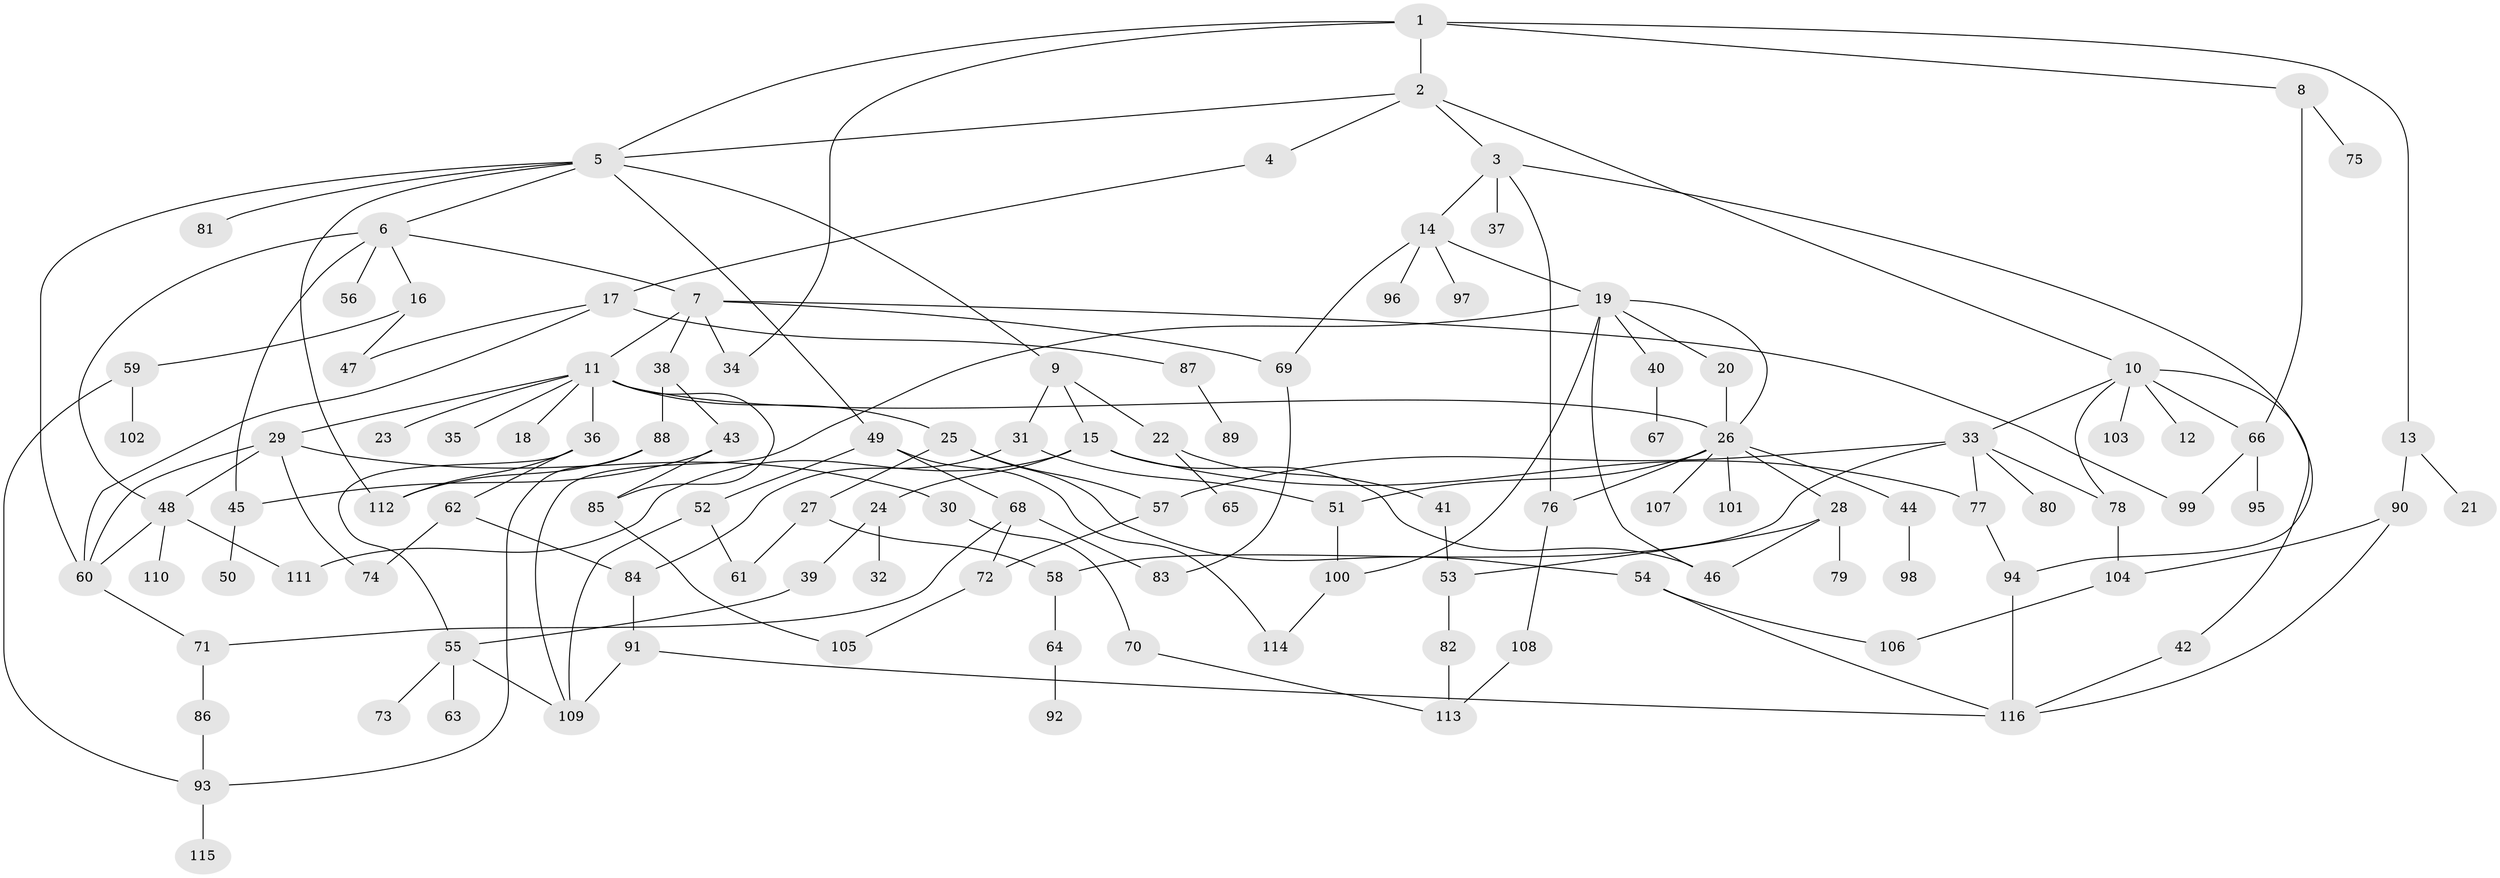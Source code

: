 // coarse degree distribution, {5: 0.10526315789473684, 6: 0.10526315789473684, 9: 0.013157894736842105, 7: 0.02631578947368421, 2: 0.13157894736842105, 10: 0.013157894736842105, 3: 0.19736842105263158, 1: 0.2894736842105263, 8: 0.013157894736842105, 4: 0.10526315789473684}
// Generated by graph-tools (version 1.1) at 2025/23/03/03/25 07:23:33]
// undirected, 116 vertices, 165 edges
graph export_dot {
graph [start="1"]
  node [color=gray90,style=filled];
  1;
  2;
  3;
  4;
  5;
  6;
  7;
  8;
  9;
  10;
  11;
  12;
  13;
  14;
  15;
  16;
  17;
  18;
  19;
  20;
  21;
  22;
  23;
  24;
  25;
  26;
  27;
  28;
  29;
  30;
  31;
  32;
  33;
  34;
  35;
  36;
  37;
  38;
  39;
  40;
  41;
  42;
  43;
  44;
  45;
  46;
  47;
  48;
  49;
  50;
  51;
  52;
  53;
  54;
  55;
  56;
  57;
  58;
  59;
  60;
  61;
  62;
  63;
  64;
  65;
  66;
  67;
  68;
  69;
  70;
  71;
  72;
  73;
  74;
  75;
  76;
  77;
  78;
  79;
  80;
  81;
  82;
  83;
  84;
  85;
  86;
  87;
  88;
  89;
  90;
  91;
  92;
  93;
  94;
  95;
  96;
  97;
  98;
  99;
  100;
  101;
  102;
  103;
  104;
  105;
  106;
  107;
  108;
  109;
  110;
  111;
  112;
  113;
  114;
  115;
  116;
  1 -- 2;
  1 -- 8;
  1 -- 13;
  1 -- 34;
  1 -- 5;
  2 -- 3;
  2 -- 4;
  2 -- 5;
  2 -- 10;
  3 -- 14;
  3 -- 37;
  3 -- 76;
  3 -- 94;
  4 -- 17;
  5 -- 6;
  5 -- 9;
  5 -- 49;
  5 -- 81;
  5 -- 112;
  5 -- 60;
  6 -- 7;
  6 -- 16;
  6 -- 45;
  6 -- 48;
  6 -- 56;
  7 -- 11;
  7 -- 38;
  7 -- 69;
  7 -- 99;
  7 -- 34;
  8 -- 75;
  8 -- 66;
  9 -- 15;
  9 -- 22;
  9 -- 31;
  10 -- 12;
  10 -- 33;
  10 -- 42;
  10 -- 66;
  10 -- 78;
  10 -- 103;
  11 -- 18;
  11 -- 23;
  11 -- 25;
  11 -- 26;
  11 -- 29;
  11 -- 35;
  11 -- 36;
  11 -- 85;
  13 -- 21;
  13 -- 90;
  14 -- 19;
  14 -- 69;
  14 -- 96;
  14 -- 97;
  15 -- 24;
  15 -- 46;
  15 -- 111;
  15 -- 77;
  16 -- 59;
  16 -- 47;
  17 -- 47;
  17 -- 87;
  17 -- 60;
  19 -- 20;
  19 -- 40;
  19 -- 100;
  19 -- 109;
  19 -- 26;
  19 -- 46;
  20 -- 26;
  22 -- 41;
  22 -- 65;
  24 -- 32;
  24 -- 39;
  25 -- 27;
  25 -- 54;
  25 -- 57;
  26 -- 28;
  26 -- 44;
  26 -- 76;
  26 -- 101;
  26 -- 107;
  26 -- 51;
  27 -- 58;
  27 -- 61;
  28 -- 53;
  28 -- 79;
  28 -- 46;
  29 -- 30;
  29 -- 60;
  29 -- 48;
  29 -- 74;
  30 -- 70;
  31 -- 51;
  31 -- 84;
  33 -- 57;
  33 -- 77;
  33 -- 80;
  33 -- 78;
  33 -- 58;
  36 -- 55;
  36 -- 62;
  36 -- 112;
  38 -- 43;
  38 -- 88;
  39 -- 55;
  40 -- 67;
  41 -- 53;
  42 -- 116;
  43 -- 45;
  43 -- 85;
  44 -- 98;
  45 -- 50;
  48 -- 110;
  48 -- 111;
  48 -- 60;
  49 -- 52;
  49 -- 68;
  49 -- 114;
  51 -- 100;
  52 -- 109;
  52 -- 61;
  53 -- 82;
  54 -- 106;
  54 -- 116;
  55 -- 63;
  55 -- 73;
  55 -- 109;
  57 -- 72;
  58 -- 64;
  59 -- 102;
  59 -- 93;
  60 -- 71;
  62 -- 74;
  62 -- 84;
  64 -- 92;
  66 -- 95;
  66 -- 99;
  68 -- 71;
  68 -- 72;
  68 -- 83;
  69 -- 83;
  70 -- 113;
  71 -- 86;
  72 -- 105;
  76 -- 108;
  77 -- 94;
  78 -- 104;
  82 -- 113;
  84 -- 91;
  85 -- 105;
  86 -- 93;
  87 -- 89;
  88 -- 93;
  88 -- 112;
  90 -- 104;
  90 -- 116;
  91 -- 116;
  91 -- 109;
  93 -- 115;
  94 -- 116;
  100 -- 114;
  104 -- 106;
  108 -- 113;
}
